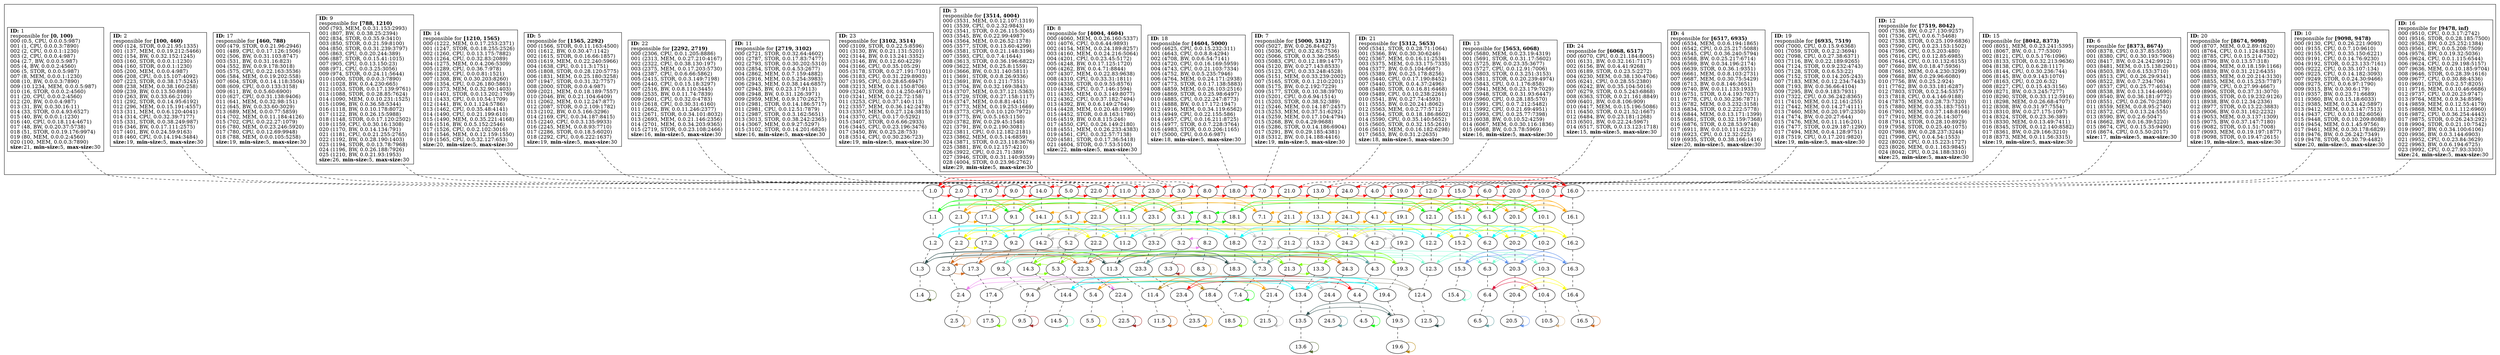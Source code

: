 strict
digraph SkipGraph {

	# vertical
	edge [dir=none style=dashed]
	subgraph {
		"1" -> "1.0" -> "1.1" -> "1.2" -> "1.3" -> "1.4"
		}
	subgraph {
		"2" -> "2.0" -> "2.1" -> "2.2" -> "2.3" -> "2.4" -> "2.5"
		}
	subgraph {
		"17" -> "17.0" -> "17.1" -> "17.2" -> "17.3" -> "17.4" -> "17.5"
		}
	subgraph {
		"9" -> "9.0" -> "9.1" -> "9.2" -> "9.3" -> "9.4" -> "9.5"
		}
	subgraph {
		"14" -> "14.0" -> "14.1" -> "14.2" -> "14.3" -> "14.4" -> "14.5"
		}
	subgraph {
		"5" -> "5.0" -> "5.1" -> "5.2" -> "5.3" -> "5.4" -> "5.5"
		}
	subgraph {
		"22" -> "22.0" -> "22.1" -> "22.2" -> "22.3" -> "22.4" -> "22.5"
		}
	subgraph {
		"11" -> "11.0" -> "11.1" -> "11.2" -> "11.3" -> "11.4" -> "11.5"
		}
	subgraph {
		"23" -> "23.0" -> "23.1" -> "23.2" -> "23.3" -> "23.4" -> "23.5"
		}
	subgraph {
		"3" -> "3.0" -> "3.1" -> "3.2" -> "3.3"
		}
	subgraph {
		"8" -> "8.0" -> "8.1" -> "8.2" -> "8.3"
		}
	subgraph {
		"18" -> "18.0" -> "18.1" -> "18.2" -> "18.3" -> "18.4" -> "18.5"
		}
	subgraph {
		"7" -> "7.0" -> "7.1" -> "7.2" -> "7.3" -> "7.4"
		}
	subgraph {
		"21" -> "21.0" -> "21.1" -> "21.2" -> "21.3" -> "21.4" -> "21.5"
		}
	subgraph {
		"13" -> "13.0" -> "13.1" -> "13.2" -> "13.3" -> "13.4" -> "13.5" -> "13.6"
		}
	subgraph {
		"24" -> "24.0" -> "24.1" -> "24.2" -> "24.3" -> "24.4" -> "24.5"
		}
	subgraph {
		"4" -> "4.0" -> "4.1" -> "4.2" -> "4.3" -> "4.4" -> "4.5"
		}
	subgraph {
		"19" -> "19.0" -> "19.1" -> "19.2" -> "19.3" -> "19.4" -> "19.5" -> "19.6"
		}
	subgraph {
		"12" -> "12.0" -> "12.1" -> "12.2" -> "12.3" -> "12.4" -> "12.5"
		}
	subgraph {
		"15" -> "15.0" -> "15.1" -> "15.2" -> "15.3" -> "15.4"
		}
	subgraph {
		"6" -> "6.0" -> "6.1" -> "6.2" -> "6.3" -> "6.4" -> "6.5"
		}
	subgraph {
		"20" -> "20.0" -> "20.1" -> "20.2" -> "20.3" -> "20.4" -> "20.5"
		}
	subgraph {
		"10" -> "10.0" -> "10.1" -> "10.2" -> "10.3" -> "10.4" -> "10.5"
		}
	subgraph {
		"16" -> "16.0" -> "16.1" -> "16.2" -> "16.3" -> "16.4" -> "16.5"
		}

	# horizontal
	edge [dir=forward, style=solid]
	subgraph cluster_content {
		rank = same
		"1" [shape=box, label=
			<
				<B>ID:</B> 1<BR ALIGN="LEFT"/>
				responsible for <B>[0, 100)</B><BR ALIGN="LEFT"/>
				000 (0.5, CPU, 0.0.0.5:987)<BR ALIGN="LEFT"/>
				001 (1, CPU, 0.0.0.3:7890)<BR ALIGN="LEFT"/>
				002 (2, CPU, 0.0.0.1:1230)<BR ALIGN="LEFT"/>
				003 (2, CPU, 0.0.0.4:987)<BR ALIGN="LEFT"/>
				004 (2.7, BW, 0.0.0.5:987)<BR ALIGN="LEFT"/>
				005 (4, BW, 0.0.0.2:4560)<BR ALIGN="LEFT"/>
				006 (5, STOR, 0.0.0.5:987)<BR ALIGN="LEFT"/>
				007 (8, MEM, 0.0.0.1:1230)<BR ALIGN="LEFT"/>
				008 (10, BW, 0.0.0.3:7890)<BR ALIGN="LEFT"/>
				009 (10.1234, MEM, 0.0.0.5:987)<BR ALIGN="LEFT"/>
				010 (16, STOR, 0.0.0.2:4560)<BR ALIGN="LEFT"/>
				011 (20, CPU, 0.0.0.2:4560)<BR ALIGN="LEFT"/>
				012 (20, BW, 0.0.0.4:987)<BR ALIGN="LEFT"/>
				013 (31, BW, 0.0.30.16:11)<BR ALIGN="LEFT"/>
				014 (33, STOR, 0.0.4.93:6527)<BR ALIGN="LEFT"/>
				015 (40, BW, 0.0.0.1:1230)<BR ALIGN="LEFT"/>
				016 (40, CPU, 0.0.18.114:4671)<BR ALIGN="LEFT"/>
				017 (48, BW, 0.0.20.37:5738)<BR ALIGN="LEFT"/>
				018 (51, STOR, 0.0.19.176:9974)<BR ALIGN="LEFT"/>
				019 (80, MEM, 0.0.0.2:4560)<BR ALIGN="LEFT"/>
				020 (100, MEM, 0.0.0.3:7890)<BR ALIGN="LEFT"/>
			<B>size:</B>21, <B>min-size:</B>5, <B>max-size:</B>30<BR ALIGN="LEFT"/>			>]
		"2" [shape=box, label=
			<
				<B>ID:</B> 2<BR ALIGN="LEFT"/>
				responsible for <B>[100, 460)</B><BR ALIGN="LEFT"/>
				000 (124, STOR, 0.0.21.95:1335)<BR ALIGN="LEFT"/>
				001 (137, MEM, 0.0.19.212:5466)<BR ALIGN="LEFT"/>
				002 (154, BW, 0.0.32.152:1245)<BR ALIGN="LEFT"/>
				003 (160, STOR, 0.0.0.1:1230)<BR ALIGN="LEFT"/>
				004 (160, STOR, 0.0.0.1:1230)<BR ALIGN="LEFT"/>
				005 (200, MEM, 0.0.0.4:987)<BR ALIGN="LEFT"/>
				006 (208, CPU, 0.0.15.107:4092)<BR ALIGN="LEFT"/>
				007 (223, STOR, 0.0.38.17:5245)<BR ALIGN="LEFT"/>
				008 (238, MEM, 0.0.38.160:258)<BR ALIGN="LEFT"/>
				009 (239, BW, 0.0.13.50:8981)<BR ALIGN="LEFT"/>
				010 (263, BW, 0.0.33.66:2109)<BR ALIGN="LEFT"/>
				011 (292, STOR, 0.0.14.95:6192)<BR ALIGN="LEFT"/>
				012 (296, MEM, 0.0.15.191:4557)<BR ALIGN="LEFT"/>
				013 (311, MEM, 0.0.6.120:4041)<BR ALIGN="LEFT"/>
				014 (314, CPU, 0.0.32.39:7177)<BR ALIGN="LEFT"/>
				015 (331, STOR, 0.0.38.249:987)<BR ALIGN="LEFT"/>
				016 (346, BW, 0.0.17.111:2575)<BR ALIGN="LEFT"/>
				017 (401, BW, 0.0.24.59:9163)<BR ALIGN="LEFT"/>
				018 (460, CPU, 0.0.14.194:3484)<BR ALIGN="LEFT"/>
			<B>size:</B>19, <B>min-size:</B>5, <B>max-size:</B>30<BR ALIGN="LEFT"/>			>]
		"17" [shape=box, label=
			<
				<B>ID:</B> 17<BR ALIGN="LEFT"/>
				responsible for <B>[460, 788)</B><BR ALIGN="LEFT"/>
				000 (479, STOR, 0.0.21.96:2946)<BR ALIGN="LEFT"/>
				001 (489, CPU, 0.0.17.126:1506)<BR ALIGN="LEFT"/>
				002 (506, BW, 0.0.31.103:8747)<BR ALIGN="LEFT"/>
				003 (531, BW, 0.0.31.16:823)<BR ALIGN="LEFT"/>
				004 (552, BW, 0.0.9.178:3018)<BR ALIGN="LEFT"/>
				005 (575, CPU, 0.0.22.163:3536)<BR ALIGN="LEFT"/>
				006 (584, MEM, 0.0.19.202:558)<BR ALIGN="LEFT"/>
				007 (604, STOR, 0.0.14.118:3504)<BR ALIGN="LEFT"/>
				008 (609, CPU, 0.0.0.133:3158)<BR ALIGN="LEFT"/>
				009 (611, BW, 0.0.5.60:6900)<BR ALIGN="LEFT"/>
				010 (627, CPU, 0.0.31.138:9406)<BR ALIGN="LEFT"/>
				011 (641, MEM, 0.0.32.98:151)<BR ALIGN="LEFT"/>
				012 (645, BW, 0.0.33.60:3029)<BR ALIGN="LEFT"/>
				013 (689, MEM, 0.0.0.77:5859)<BR ALIGN="LEFT"/>
				014 (702, MEM, 0.0.11.184:4126)<BR ALIGN="LEFT"/>
				015 (702, CPU, 0.0.22.27:1079)<BR ALIGN="LEFT"/>
				016 (780, MEM, 0.0.23.246:5920)<BR ALIGN="LEFT"/>
				017 (780, CPU, 0.0.12.69:9948)<BR ALIGN="LEFT"/>
				018 (788, MEM, 0.0.0.105:5258)<BR ALIGN="LEFT"/>
			<B>size:</B>19, <B>min-size:</B>5, <B>max-size:</B>30<BR ALIGN="LEFT"/>			>]
		"9" [shape=box, label=
			<
				<B>ID:</B> 9<BR ALIGN="LEFT"/>
				responsible for <B>[788, 1210)</B><BR ALIGN="LEFT"/>
				000 (793, MEM, 0.0.31.153:2993)<BR ALIGN="LEFT"/>
				001 (807, BW, 0.0.38.25:2394)<BR ALIGN="LEFT"/>
				002 (834, STOR, 0.0.35.9:3410)<BR ALIGN="LEFT"/>
				003 (850, STOR, 0.0.21.59:8100)<BR ALIGN="LEFT"/>
				004 (850, STOR, 0.0.31.239:3797)<BR ALIGN="LEFT"/>
				005 (863, CPU, 0.0.20.244:389)<BR ALIGN="LEFT"/>
				006 (887, STOR, 0.0.15.41:1015)<BR ALIGN="LEFT"/>
				007 (905, CPU, 0.0.13.150:23)<BR ALIGN="LEFT"/>
				008 (971, CPU, 0.0.3.25:3056)<BR ALIGN="LEFT"/>
				009 (974, STOR, 0.0.24.11:5644)<BR ALIGN="LEFT"/>
				010 (1000, STOR, 0.0.0.3:7890)<BR ALIGN="LEFT"/>
				011 (1028, BW, 0.0.4.230:665)<BR ALIGN="LEFT"/>
				012 (1053, STOR, 0.0.17.139:9761)<BR ALIGN="LEFT"/>
				013 (1088, STOR, 0.0.28.85:7624)<BR ALIGN="LEFT"/>
				014 (1090, MEM, 0.0.10.231:1525)<BR ALIGN="LEFT"/>
				015 (1096, BW, 0.0.36.58:5344)<BR ALIGN="LEFT"/>
				016 (1118, BW, 0.0.10.178:8072)<BR ALIGN="LEFT"/>
				017 (1122, BW, 0.0.26.15:5988)<BR ALIGN="LEFT"/>
				018 (1148, STOR, 0.0.17.120:2502)<BR ALIGN="LEFT"/>
				019 (1159, CPU, 0.0.30.16:1308)<BR ALIGN="LEFT"/>
				020 (1170, BW, 0.0.14.134:791)<BR ALIGN="LEFT"/>
				021 (1181, CPU, 0.0.21.255:2765)<BR ALIGN="LEFT"/>
				022 (1192, BW, 0.0.28.190:1403)<BR ALIGN="LEFT"/>
				023 (1194, STOR, 0.0.13.78:7968)<BR ALIGN="LEFT"/>
				024 (1196, BW, 0.0.26.188:7926)<BR ALIGN="LEFT"/>
				025 (1210, BW, 0.0.21.93:1953)<BR ALIGN="LEFT"/>
			<B>size:</B>26, <B>min-size:</B>5, <B>max-size:</B>30<BR ALIGN="LEFT"/>			>]
		"14" [shape=box, label=
			<
				<B>ID:</B> 14<BR ALIGN="LEFT"/>
				responsible for <B>[1210, 1565)</B><BR ALIGN="LEFT"/>
				000 (1222, MEM, 0.0.17.253:2371)<BR ALIGN="LEFT"/>
				001 (1247, STOR, 0.0.18.255:2526)<BR ALIGN="LEFT"/>
				002 (1260, CPU, 0.0.13.175:7882)<BR ALIGN="LEFT"/>
				003 (1264, CPU, 0.0.32.83:2089)<BR ALIGN="LEFT"/>
				004 (1275, MEM, 0.0.4.206:5309)<BR ALIGN="LEFT"/>
				005 (1289, CPU, 0.0.36.7:978)<BR ALIGN="LEFT"/>
				006 (1293, CPU, 0.0.0.81:1521)<BR ALIGN="LEFT"/>
				007 (1308, BW, 0.0.30.203:8260)<BR ALIGN="LEFT"/>
				008 (1354, CPU, 0.0.26.180:5861)<BR ALIGN="LEFT"/>
				009 (1373, MEM, 0.0.32.90:1403)<BR ALIGN="LEFT"/>
				010 (1401, STOR, 0.0.13.202:1769)<BR ALIGN="LEFT"/>
				011 (1433, CPU, 0.0.10.54:1709)<BR ALIGN="LEFT"/>
				012 (1441, BW, 0.0.1.124:5786)<BR ALIGN="LEFT"/>
				013 (1462, CPU, 0.0.35.48:4141)<BR ALIGN="LEFT"/>
				014 (1490, CPU, 0.0.21.199:610)<BR ALIGN="LEFT"/>
				015 (1490, MEM, 0.0.35.221:4168)<BR ALIGN="LEFT"/>
				016 (1516, BW, 0.0.5.152:2546)<BR ALIGN="LEFT"/>
				017 (1526, CPU, 0.0.2.102:3016)<BR ALIGN="LEFT"/>
				018 (1546, MEM, 0.0.12.159:1550)<BR ALIGN="LEFT"/>
				019 (1565, CPU, 0.0.32.127:653)<BR ALIGN="LEFT"/>
			<B>size:</B>20, <B>min-size:</B>5, <B>max-size:</B>30<BR ALIGN="LEFT"/>			>]
		"5" [shape=box, label=
			<
				<B>ID:</B> 5<BR ALIGN="LEFT"/>
				responsible for <B>[1565, 2292)</B><BR ALIGN="LEFT"/>
				000 (1566, STOR, 0.0.11.163:4500)<BR ALIGN="LEFT"/>
				001 (1612, BW, 0.0.30.47:1142)<BR ALIGN="LEFT"/>
				002 (1615, STOR, 0.0.16.66:1857)<BR ALIGN="LEFT"/>
				003 (1619, MEM, 0.0.22.240:5966)<BR ALIGN="LEFT"/>
				004 (1638, CPU, 0.0.11.3:1751)<BR ALIGN="LEFT"/>
				005 (1808, STOR, 0.0.28.120:5775)<BR ALIGN="LEFT"/>
				006 (1831, MEM, 0.0.25.180:3258)<BR ALIGN="LEFT"/>
				007 (1947, STOR, 0.0.31.32:7757)<BR ALIGN="LEFT"/>
				008 (2000, STOR, 0.0.0.4:987)<BR ALIGN="LEFT"/>
				009 (2021, MEM, 0.0.18.189:7557)<BR ALIGN="LEFT"/>
				010 (2046, BW, 0.0.21.104:6409)<BR ALIGN="LEFT"/>
				011 (2062, MEM, 0.0.12.247:877)<BR ALIGN="LEFT"/>
				012 (2087, STOR, 0.0.2.109:1782)<BR ALIGN="LEFT"/>
				013 (2102, BW, 0.0.5.166:3296)<BR ALIGN="LEFT"/>
				014 (2169, CPU, 0.0.34.187:8415)<BR ALIGN="LEFT"/>
				015 (2240, CPU, 0.0.3.135:9933)<BR ALIGN="LEFT"/>
				016 (2245, MEM, 0.0.8.93:7710)<BR ALIGN="LEFT"/>
				017 (2286, STOR, 0.0.18.5:6020)<BR ALIGN="LEFT"/>
				018 (2292, CPU, 0.0.6.222:1637)<BR ALIGN="LEFT"/>
			<B>size:</B>19, <B>min-size:</B>5, <B>max-size:</B>30<BR ALIGN="LEFT"/>			>]
		"22" [shape=box, label=
			<
				<B>ID:</B> 22<BR ALIGN="LEFT"/>
				responsible for <B>[2292, 2719)</B><BR ALIGN="LEFT"/>
				000 (2306, CPU, 0.0.1.205:8886)<BR ALIGN="LEFT"/>
				001 (2313, MEM, 0.0.27.210:4167)<BR ALIGN="LEFT"/>
				002 (2322, CPU, 0.0.38.130:197)<BR ALIGN="LEFT"/>
				003 (2375, MEM, 0.0.17.203:5730)<BR ALIGN="LEFT"/>
				004 (2387, CPU, 0.0.6.66:5862)<BR ALIGN="LEFT"/>
				005 (2415, STOR, 0.0.3.149:7198)<BR ALIGN="LEFT"/>
				006 (2440, CPU, 0.0.15.18:3297)<BR ALIGN="LEFT"/>
				007 (2516, BW, 0.0.8.110:3445)<BR ALIGN="LEFT"/>
				008 (2535, BW, 0.0.11.74:7839)<BR ALIGN="LEFT"/>
				009 (2601, CPU, 0.0.32.0:4783)<BR ALIGN="LEFT"/>
				010 (2618, CPU, 0.0.30.31:6160)<BR ALIGN="LEFT"/>
				011 (2662, BW, 0.0.11.246:2377)<BR ALIGN="LEFT"/>
				012 (2671, STOR, 0.0.34.101:8032)<BR ALIGN="LEFT"/>
				013 (2693, MEM, 0.0.21.146:2356)<BR ALIGN="LEFT"/>
				014 (2701, MEM, 0.0.34.203:9365)<BR ALIGN="LEFT"/>
				015 (2719, STOR, 0.0.23.108:2466)<BR ALIGN="LEFT"/>
			<B>size:</B>16, <B>min-size:</B>5, <B>max-size:</B>30<BR ALIGN="LEFT"/>			>]
		"11" [shape=box, label=
			<
				<B>ID:</B> 11<BR ALIGN="LEFT"/>
				responsible for <B>[2719, 3102)</B><BR ALIGN="LEFT"/>
				000 (2721, STOR, 0.0.32.64:4602)<BR ALIGN="LEFT"/>
				001 (2787, STOR, 0.0.17.83:7477)<BR ALIGN="LEFT"/>
				002 (2793, STOR, 0.0.30.202:5310)<BR ALIGN="LEFT"/>
				003 (2854, STOR, 0.0.4.53:2677)<BR ALIGN="LEFT"/>
				004 (2862, MEM, 0.0.7.159:4882)<BR ALIGN="LEFT"/>
				005 (2916, MEM, 0.0.5.254:3983)<BR ALIGN="LEFT"/>
				006 (2943, MEM, 0.0.38.144:6857)<BR ALIGN="LEFT"/>
				007 (2945, BW, 0.0.23.17:9113)<BR ALIGN="LEFT"/>
				008 (2948, BW, 0.0.31.126:3971)<BR ALIGN="LEFT"/>
				009 (2959, MEM, 0.0.9.170:2627)<BR ALIGN="LEFT"/>
				010 (2981, STOR, 0.0.14.186:5717)<BR ALIGN="LEFT"/>
				011 (2981, CPU, 0.0.12.51:7879)<BR ALIGN="LEFT"/>
				012 (2987, STOR, 0.0.3.162:5651)<BR ALIGN="LEFT"/>
				013 (3013, STOR, 0.0.38.242:2365)<BR ALIGN="LEFT"/>
				014 (3067, MEM, 0.0.9.27:5297)<BR ALIGN="LEFT"/>
				015 (3102, STOR, 0.0.14.201:6826)<BR ALIGN="LEFT"/>
			<B>size:</B>16, <B>min-size:</B>5, <B>max-size:</B>30<BR ALIGN="LEFT"/>			>]
		"23" [shape=box, label=
			<
				<B>ID:</B> 23<BR ALIGN="LEFT"/>
				responsible for <B>[3102, 3514)</B><BR ALIGN="LEFT"/>
				000 (3109, STOR, 0.0.22.5:8596)<BR ALIGN="LEFT"/>
				001 (3130, BW, 0.0.21.131:5201)<BR ALIGN="LEFT"/>
				002 (3144, BW, 0.0.13.241:3352)<BR ALIGN="LEFT"/>
				003 (3146, BW, 0.0.12.60:4229)<BR ALIGN="LEFT"/>
				004 (3166, CPU, 0.0.35.105:29)<BR ALIGN="LEFT"/>
				005 (3178, STOR, 0.0.27.191:7101)<BR ALIGN="LEFT"/>
				006 (3183, CPU, 0.0.31.229:8903)<BR ALIGN="LEFT"/>
				007 (3195, CPU, 0.0.28.65:6947)<BR ALIGN="LEFT"/>
				008 (3213, MEM, 0.0.1.150:8706)<BR ALIGN="LEFT"/>
				009 (3240, STOR, 0.0.14.250:4671)<BR ALIGN="LEFT"/>
				010 (3241, MEM, 0.0.22.72:158)<BR ALIGN="LEFT"/>
				011 (3253, CPU, 0.0.37.140:113)<BR ALIGN="LEFT"/>
				012 (3357, MEM, 0.0.36.142:2478)<BR ALIGN="LEFT"/>
				013 (3357, MEM, 0.0.27.124:3815)<BR ALIGN="LEFT"/>
				014 (3370, CPU, 0.0.17.0:5292)<BR ALIGN="LEFT"/>
				015 (3407, STOR, 0.0.6.66:2933)<BR ALIGN="LEFT"/>
				016 (3445, CPU, 0.0.23.196:3476)<BR ALIGN="LEFT"/>
				017 (3450, BW, 0.0.25.28:753)<BR ALIGN="LEFT"/>
				018 (3514, CPU, 0.0.30.236:723)<BR ALIGN="LEFT"/>
			<B>size:</B>19, <B>min-size:</B>5, <B>max-size:</B>30<BR ALIGN="LEFT"/>			>]
		"3" [shape=box, label=
			<
				<B>ID:</B> 3<BR ALIGN="LEFT"/>
				responsible for <B>[3514, 4004)</B><BR ALIGN="LEFT"/>
				000 (3531, MEM, 0.0.12.107:1319)<BR ALIGN="LEFT"/>
				001 (3539, CPU, 0.0.2.32:9843)<BR ALIGN="LEFT"/>
				002 (3541, STOR, 0.0.26.115:3065)<BR ALIGN="LEFT"/>
				003 (3545, BW, 0.0.22.99:4987)<BR ALIGN="LEFT"/>
				004 (3564, MEM, 0.0.26.52:1378)<BR ALIGN="LEFT"/>
				005 (3577, STOR, 0.0.13.60:4299)<BR ALIGN="LEFT"/>
				006 (3581, STOR, 0.0.21.148:3196)<BR ALIGN="LEFT"/>
				007 (3593, CPU, 0.0.7.4:1644)<BR ALIGN="LEFT"/>
				008 (3613, STOR, 0.0.36.196:6822)<BR ALIGN="LEFT"/>
				009 (3622, MEM, 0.0.25.8:1559)<BR ALIGN="LEFT"/>
				010 (3666, BW, 0.0.31.140:5811)<BR ALIGN="LEFT"/>
				011 (3691, STOR, 0.0.8.26:9336)<BR ALIGN="LEFT"/>
				012 (3691, BW, 0.0.1.211:7351)<BR ALIGN="LEFT"/>
				013 (3704, BW, 0.0.32.169:3843)<BR ALIGN="LEFT"/>
				014 (3707, MEM, 0.0.37.121:5363)<BR ALIGN="LEFT"/>
				015 (3729, STOR, 0.0.27.158:1117)<BR ALIGN="LEFT"/>
				016 (3747, MEM, 0.0.8.81:4451)<BR ALIGN="LEFT"/>
				017 (3773, MEM, 0.0.19.253:1669)<BR ALIGN="LEFT"/>
				018 (3773, CPU, 0.0.10.120:7972)<BR ALIGN="LEFT"/>
				019 (3775, BW, 0.0.5.163:1150)<BR ALIGN="LEFT"/>
				020 (3782, BW, 0.0.29.45:1548)<BR ALIGN="LEFT"/>
				021 (3791, BW, 0.0.2.190:3081)<BR ALIGN="LEFT"/>
				022 (3811, CPU, 0.0.12.182:2181)<BR ALIGN="LEFT"/>
				023 (3862, MEM, 0.0.5.14:6859)<BR ALIGN="LEFT"/>
				024 (3871, STOR, 0.0.23.118:3676)<BR ALIGN="LEFT"/>
				025 (3881, BW, 0.0.12.157:4210)<BR ALIGN="LEFT"/>
				026 (3922, CPU, 0.0.21.71:389)<BR ALIGN="LEFT"/>
				027 (3946, STOR, 0.0.31.140:9359)<BR ALIGN="LEFT"/>
				028 (4004, STOR, 0.0.23.96:2762)<BR ALIGN="LEFT"/>
			<B>size:</B>29, <B>min-size:</B>5, <B>max-size:</B>30<BR ALIGN="LEFT"/>			>]
		"8" [shape=box, label=
			<
				<B>ID:</B> 8<BR ALIGN="LEFT"/>
				responsible for <B>[4004, 4604)</B><BR ALIGN="LEFT"/>
				000 (4060, MEM, 0.0.26.160:5337)<BR ALIGN="LEFT"/>
				001 (4076, CPU, 0.0.6.44:9893)<BR ALIGN="LEFT"/>
				002 (4154, MEM, 0.0.24.189:8257)<BR ALIGN="LEFT"/>
				003 (4160, MEM, 0.0.24.216:5064)<BR ALIGN="LEFT"/>
				004 (4201, CPU, 0.0.23.45:5172)<BR ALIGN="LEFT"/>
				005 (4248, BW, 0.0.17.125:1720)<BR ALIGN="LEFT"/>
				006 (4262, BW, 0.0.4.71:8844)<BR ALIGN="LEFT"/>
				007 (4307, MEM, 0.0.22.83:9638)<BR ALIGN="LEFT"/>
				008 (4310, CPU, 0.0.33.31:1811)<BR ALIGN="LEFT"/>
				009 (4338, STOR, 0.0.9.55:8576)<BR ALIGN="LEFT"/>
				010 (4346, CPU, 0.0.7.146:1594)<BR ALIGN="LEFT"/>
				011 (4355, MEM, 0.0.3.149:8077)<BR ALIGN="LEFT"/>
				012 (4362, CPU, 0.0.37.182:7494)<BR ALIGN="LEFT"/>
				013 (4392, BW, 0.0.6.149:2764)<BR ALIGN="LEFT"/>
				014 (4428, MEM, 0.0.20.48:1999)<BR ALIGN="LEFT"/>
				015 (4452, STOR, 0.0.8.163:1780)<BR ALIGN="LEFT"/>
				016 (4519, BW, 0.0.8.115:246)<BR ALIGN="LEFT"/>
				017 (4550, CPU, 0.0.26.149:2180)<BR ALIGN="LEFT"/>
				018 (4551, MEM, 0.0.26.233:4383)<BR ALIGN="LEFT"/>
				019 (4561, CPU, 0.0.32.57:7138)<BR ALIGN="LEFT"/>
				020 (4581, STOR, 0.0.17.36:5418)<BR ALIGN="LEFT"/>
				021 (4604, STOR, 0.0.7.53:5100)<BR ALIGN="LEFT"/>
			<B>size:</B>22, <B>min-size:</B>5, <B>max-size:</B>30<BR ALIGN="LEFT"/>			>]
		"18" [shape=box, label=
			<
				<B>ID:</B> 18<BR ALIGN="LEFT"/>
				responsible for <B>[4604, 5000)</B><BR ALIGN="LEFT"/>
				000 (4625, CPU, 0.0.15.232:311)<BR ALIGN="LEFT"/>
				001 (4643, CPU, 0.0.8.8:4294)<BR ALIGN="LEFT"/>
				002 (4708, BW, 0.0.6.54:7141)<BR ALIGN="LEFT"/>
				003 (4720, CPU, 0.0.16.169:5959)<BR ALIGN="LEFT"/>
				004 (4743, CPU, 0.0.21.103:7334)<BR ALIGN="LEFT"/>
				005 (4752, BW, 0.0.5.235:7946)<BR ALIGN="LEFT"/>
				006 (4764, MEM, 0.0.24.171:2938)<BR ALIGN="LEFT"/>
				007 (4773, STOR, 0.0.17.138:5883)<BR ALIGN="LEFT"/>
				008 (4859, MEM, 0.0.26.103:2516)<BR ALIGN="LEFT"/>
				009 (4869, STOR, 0.0.25.98:6497)<BR ALIGN="LEFT"/>
				010 (4885, CPU, 0.0.22.247:8773)<BR ALIGN="LEFT"/>
				011 (4888, BW, 0.0.17.172:1947)<BR ALIGN="LEFT"/>
				012 (4916, MEM, 0.0.34.119:6562)<BR ALIGN="LEFT"/>
				013 (4949, CPU, 0.0.22.155:586)<BR ALIGN="LEFT"/>
				014 (4957, CPU, 0.0.16.211:8725)<BR ALIGN="LEFT"/>
				015 (4977, STOR, 0.0.7.228:3764)<BR ALIGN="LEFT"/>
				016 (4983, STOR, 0.0.0.206:1165)<BR ALIGN="LEFT"/>
				017 (5000, CPU, 0.0.0.6:987)<BR ALIGN="LEFT"/>
			<B>size:</B>18, <B>min-size:</B>5, <B>max-size:</B>30<BR ALIGN="LEFT"/>			>]
		"7" [shape=box, label=
			<
				<B>ID:</B> 7<BR ALIGN="LEFT"/>
				responsible for <B>[5000, 5312)</B><BR ALIGN="LEFT"/>
				000 (5027, BW, 0.0.26.84:6275)<BR ALIGN="LEFT"/>
				001 (5036, CPU, 0.0.32.62:7536)<BR ALIGN="LEFT"/>
				002 (5066, STOR, 0.0.3.36:2565)<BR ALIGN="LEFT"/>
				003 (5083, CPU, 0.0.12.189:1477)<BR ALIGN="LEFT"/>
				004 (5120, BW, 0.0.27.143:8533)<BR ALIGN="LEFT"/>
				005 (5123, CPU, 0.0.33.248:4528)<BR ALIGN="LEFT"/>
				006 (5151, MEM, 0.0.33.239:2002)<BR ALIGN="LEFT"/>
				007 (5165, STOR, 0.0.1.210:2201)<BR ALIGN="LEFT"/>
				008 (5175, BW, 0.0.2.192:7229)<BR ALIGN="LEFT"/>
				009 (5177, STOR, 0.0.10.38:3970)<BR ALIGN="LEFT"/>
				010 (5201, CPU, 0.0.6.94:1514)<BR ALIGN="LEFT"/>
				011 (5203, STOR, 0.0.38.52:389)<BR ALIGN="LEFT"/>
				012 (5246, MEM, 0.0.14.187:2457)<BR ALIGN="LEFT"/>
				013 (5253, MEM, 0.0.37.51:6292)<BR ALIGN="LEFT"/>
				014 (5259, MEM, 0.0.17.104:4794)<BR ALIGN="LEFT"/>
				015 (5268, BW, 0.0.4.29:9688)<BR ALIGN="LEFT"/>
				016 (5286, STOR, 0.0.14.186:6904)<BR ALIGN="LEFT"/>
				017 (5291, BW, 0.0.29.185:4381)<BR ALIGN="LEFT"/>
				018 (5312, BW, 0.0.14.188:4416)<BR ALIGN="LEFT"/>
			<B>size:</B>19, <B>min-size:</B>5, <B>max-size:</B>30<BR ALIGN="LEFT"/>			>]
		"21" [shape=box, label=
			<
				<B>ID:</B> 21<BR ALIGN="LEFT"/>
				responsible for <B>[5312, 5653)</B><BR ALIGN="LEFT"/>
				000 (5341, STOR, 0.0.28.71:1064)<BR ALIGN="LEFT"/>
				001 (5366, BW, 0.0.30.30:6246)<BR ALIGN="LEFT"/>
				002 (5367, MEM, 0.0.16.11:2534)<BR ALIGN="LEFT"/>
				003 (5375, MEM, 0.0.33.175:7335)<BR ALIGN="LEFT"/>
				004 (5377, BW, 0.0.5.104:6687)<BR ALIGN="LEFT"/>
				005 (5389, BW, 0.0.25.178:8256)<BR ALIGN="LEFT"/>
				006 (5440, CPU, 0.0.17.190:8452)<BR ALIGN="LEFT"/>
				007 (5440, STOR, 0.0.4.37:2496)<BR ALIGN="LEFT"/>
				008 (5480, STOR, 0.0.16.81:6468)<BR ALIGN="LEFT"/>
				009 (5489, CPU, 0.0.10.238:2261)<BR ALIGN="LEFT"/>
				010 (5541, BW, 0.0.27.74:4593)<BR ALIGN="LEFT"/>
				011 (5555, BW, 0.0.20.241:8062)<BR ALIGN="LEFT"/>
				012 (5563, MEM, 0.0.2.77:5712)<BR ALIGN="LEFT"/>
				013 (5564, STOR, 0.0.18.186:8602)<BR ALIGN="LEFT"/>
				014 (5590, CPU, 0.0.35.140:5652)<BR ALIGN="LEFT"/>
				015 (5605, STOR, 0.0.32.155:2610)<BR ALIGN="LEFT"/>
				016 (5610, MEM, 0.0.16.182:6298)<BR ALIGN="LEFT"/>
				017 (5653, BW, 0.0.31.2:2635)<BR ALIGN="LEFT"/>
			<B>size:</B>18, <B>min-size:</B>5, <B>max-size:</B>30<BR ALIGN="LEFT"/>			>]
		"13" [shape=box, label=
			<
				<B>ID:</B> 13<BR ALIGN="LEFT"/>
				responsible for <B>[5653, 6068)</B><BR ALIGN="LEFT"/>
				000 (5680, MEM, 0.0.23.19:4319)<BR ALIGN="LEFT"/>
				001 (5691, STOR, 0.0.31.17:5602)<BR ALIGN="LEFT"/>
				002 (5725, BW, 0.0.23.35:3677)<BR ALIGN="LEFT"/>
				003 (5727, CPU, 0.0.12.91:7006)<BR ALIGN="LEFT"/>
				004 (5803, STOR, 0.0.3.251:3153)<BR ALIGN="LEFT"/>
				005 (5811, STOR, 0.0.20.239:4974)<BR ALIGN="LEFT"/>
				006 (5843, CPU, 0.0.1.176:858)<BR ALIGN="LEFT"/>
				007 (5941, MEM, 0.0.23.179:7029)<BR ALIGN="LEFT"/>
				008 (5948, STOR, 0.0.31.93:6447)<BR ALIGN="LEFT"/>
				009 (5960, CPU, 0.0.28.185:570)<BR ALIGN="LEFT"/>
				010 (5991, CPU, 0.0.7.212:5482)<BR ALIGN="LEFT"/>
				011 (5992, CPU, 0.0.21.69:4951)<BR ALIGN="LEFT"/>
				012 (5993, CPU, 0.0.25.77:7398)<BR ALIGN="LEFT"/>
				013 (6038, BW, 0.0.10.52:4259)<BR ALIGN="LEFT"/>
				014 (6067, MEM, 0.0.30.116:1836)<BR ALIGN="LEFT"/>
				015 (6068, BW, 0.0.3.78:5969)<BR ALIGN="LEFT"/>
			<B>size:</B>16, <B>min-size:</B>5, <B>max-size:</B>30<BR ALIGN="LEFT"/>			>]
		"24" [shape=box, label=
			<
				<B>ID:</B> 24<BR ALIGN="LEFT"/>
				responsible for <B>[6068, 6517)</B><BR ALIGN="LEFT"/>
				000 (6070, CPU, 0.0.21.184:8005)<BR ALIGN="LEFT"/>
				001 (6131, BW, 0.0.32.161:7117)<BR ALIGN="LEFT"/>
				002 (6156, BW, 0.0.4.41:9268)<BR ALIGN="LEFT"/>
				003 (6189, STOR, 0.0.23.5:2272)<BR ALIGN="LEFT"/>
				004 (6230, MEM, 0.0.38.130:4706)<BR ALIGN="LEFT"/>
				005 (6241, CPU, 0.0.28.55:2380)<BR ALIGN="LEFT"/>
				006 (6242, BW, 0.0.35.104:5016)<BR ALIGN="LEFT"/>
				007 (6279, STOR, 0.0.5.243:6868)<BR ALIGN="LEFT"/>
				008 (6363, STOR, 0.0.21.161:8849)<BR ALIGN="LEFT"/>
				009 (6401, BW, 0.0.8.106:909)<BR ALIGN="LEFT"/>
				010 (6417, MEM, 0.0.15.196:5086)<BR ALIGN="LEFT"/>
				011 (6450, STOR, 0.0.21.52:1667)<BR ALIGN="LEFT"/>
				012 (6484, BW, 0.0.23.181:1268)<BR ALIGN="LEFT"/>
				013 (6501, BW, 0.0.22.24:5967)<BR ALIGN="LEFT"/>
				014 (6517, STOR, 0.0.13.123:1718)<BR ALIGN="LEFT"/>
			<B>size:</B>15, <B>min-size:</B>5, <B>max-size:</B>30<BR ALIGN="LEFT"/>			>]
		"4" [shape=box, label=
			<
				<B>ID:</B> 4<BR ALIGN="LEFT"/>
				responsible for <B>[6517, 6935)</B><BR ALIGN="LEFT"/>
				000 (6534, MEM, 0.0.6.194:1865)<BR ALIGN="LEFT"/>
				001 (6542, CPU, 0.0.25.217:5088)<BR ALIGN="LEFT"/>
				002 (6545, CPU, 0.0.36.240:5794)<BR ALIGN="LEFT"/>
				003 (6568, BW, 0.0.25.217:6714)<BR ALIGN="LEFT"/>
				004 (6569, BW, 0.0.34.196:2174)<BR ALIGN="LEFT"/>
				005 (6639, STOR, 0.0.36.1:9351)<BR ALIGN="LEFT"/>
				006 (6661, MEM, 0.0.8.103:2731)<BR ALIGN="LEFT"/>
				007 (6687, MEM, 0.0.30.75:5429)<BR ALIGN="LEFT"/>
				008 (6713, BW, 0.0.8.146:3651)<BR ALIGN="LEFT"/>
				009 (6740, BW, 0.0.11.133:1933)<BR ALIGN="LEFT"/>
				010 (6751, STOR, 0.0.4.193:7037)<BR ALIGN="LEFT"/>
				011 (6778, CPU, 0.0.30.236:7871)<BR ALIGN="LEFT"/>
				012 (6782, MEM, 0.0.3.232:3158)<BR ALIGN="LEFT"/>
				013 (6834, STOR, 0.0.2.222:5778)<BR ALIGN="LEFT"/>
				014 (6844, MEM, 0.0.13.171:1399)<BR ALIGN="LEFT"/>
				015 (6861, STOR, 0.0.32.159:7368)<BR ALIGN="LEFT"/>
				016 (6876, STOR, 0.0.28.53:9748)<BR ALIGN="LEFT"/>
				017 (6911, BW, 0.0.10.111:6223)<BR ALIGN="LEFT"/>
				018 (6923, CPU, 0.0.12.32:225)<BR ALIGN="LEFT"/>
				019 (6935, STOR, 0.0.38.166:1416)<BR ALIGN="LEFT"/>
			<B>size:</B>20, <B>min-size:</B>5, <B>max-size:</B>30<BR ALIGN="LEFT"/>			>]
		"19" [shape=box, label=
			<
				<B>ID:</B> 19<BR ALIGN="LEFT"/>
				responsible for <B>[6935, 7519)</B><BR ALIGN="LEFT"/>
				000 (7000, CPU, 0.0.15.9:6368)<BR ALIGN="LEFT"/>
				001 (7059, STOR, 0.0.2.2:3694)<BR ALIGN="LEFT"/>
				002 (7098, CPU, 0.0.27.38:6371)<BR ALIGN="LEFT"/>
				003 (7116, BW, 0.0.22.189:9265)<BR ALIGN="LEFT"/>
				004 (7124, STOR, 0.0.9.232:4743)<BR ALIGN="LEFT"/>
				005 (7128, STOR, 0.0.6.53:22)<BR ALIGN="LEFT"/>
				006 (7152, STOR, 0.0.14.205:243)<BR ALIGN="LEFT"/>
				007 (7183, MEM, 0.0.12.234:7443)<BR ALIGN="LEFT"/>
				008 (7193, BW, 0.0.36.66:4104)<BR ALIGN="LEFT"/>
				009 (7295, BW, 0.0.9.183:7931)<BR ALIGN="LEFT"/>
				010 (7322, CPU, 0.0.36.242:8365)<BR ALIGN="LEFT"/>
				011 (7410, MEM, 0.0.12.161:255)<BR ALIGN="LEFT"/>
				012 (7442, MEM, 0.0.14.27:4111)<BR ALIGN="LEFT"/>
				013 (7460, MEM, 0.0.20.197:2350)<BR ALIGN="LEFT"/>
				014 (7474, BW, 0.0.20.27:644)<BR ALIGN="LEFT"/>
				015 (7476, MEM, 0.0.11.116:201)<BR ALIGN="LEFT"/>
				016 (7477, STOR, 0.0.29.187:1290)<BR ALIGN="LEFT"/>
				017 (7494, MEM, 0.0.4.128:9751)<BR ALIGN="LEFT"/>
				018 (7519, CPU, 0.0.17.201:9820)<BR ALIGN="LEFT"/>
			<B>size:</B>19, <B>min-size:</B>5, <B>max-size:</B>30<BR ALIGN="LEFT"/>			>]
		"12" [shape=box, label=
			<
				<B>ID:</B> 12<BR ALIGN="LEFT"/>
				responsible for <B>[7519, 8042)</B><BR ALIGN="LEFT"/>
				000 (7536, BW, 0.0.27.130:9257)<BR ALIGN="LEFT"/>
				001 (7536, CPU, 0.0.6.7:5468)<BR ALIGN="LEFT"/>
				002 (7538, STOR, 0.0.25.109:6836)<BR ALIGN="LEFT"/>
				003 (7590, CPU, 0.0.23.153:1502)<BR ALIGN="LEFT"/>
				004 (7596, CPU, 0.0.5.203:480)<BR ALIGN="LEFT"/>
				005 (7616, CPU, 0.0.12.85:6985)<BR ALIGN="LEFT"/>
				006 (7644, CPU, 0.0.10.132:6155)<BR ALIGN="LEFT"/>
				007 (7660, BW, 0.0.18.47:5936)<BR ALIGN="LEFT"/>
				008 (7661, MEM, 0.0.4.230:3299)<BR ALIGN="LEFT"/>
				009 (7668, BW, 0.0.29.96:6080)<BR ALIGN="LEFT"/>
				010 (7756, BW, 0.0.25.2:924)<BR ALIGN="LEFT"/>
				011 (7762, BW, 0.0.33.181:6287)<BR ALIGN="LEFT"/>
				012 (7803, STOR, 0.0.2.54:5357)<BR ALIGN="LEFT"/>
				013 (7818, CPU, 0.0.4.146:9188)<BR ALIGN="LEFT"/>
				014 (7875, MEM, 0.0.28.73:7320)<BR ALIGN="LEFT"/>
				015 (7880, MEM, 0.0.35.183:7551)<BR ALIGN="LEFT"/>
				016 (7901, MEM, 0.0.37.148:8166)<BR ALIGN="LEFT"/>
				017 (7910, MEM, 0.0.26.14:307)<BR ALIGN="LEFT"/>
				018 (7914, STOR, 0.0.28.10:8929)<BR ALIGN="LEFT"/>
				019 (7958, STOR, 0.0.25.40:1075)<BR ALIGN="LEFT"/>
				020 (7986, BW, 0.0.28.237:3244)<BR ALIGN="LEFT"/>
				021 (7998, CPU, 0.0.4.54:1553)<BR ALIGN="LEFT"/>
				022 (8020, CPU, 0.0.15.223:1727)<BR ALIGN="LEFT"/>
				023 (8026, MEM, 0.0.1.163:9845)<BR ALIGN="LEFT"/>
				024 (8042, CPU, 0.0.24.188:3310)<BR ALIGN="LEFT"/>
			<B>size:</B>25, <B>min-size:</B>5, <B>max-size:</B>30<BR ALIGN="LEFT"/>			>]
		"15" [shape=box, label=
			<
				<B>ID:</B> 15<BR ALIGN="LEFT"/>
				responsible for <B>[8042, 8373)</B><BR ALIGN="LEFT"/>
				000 (8051, MEM, 0.0.23.241:5395)<BR ALIGN="LEFT"/>
				001 (8067, BW, 0.0.1.77:5300)<BR ALIGN="LEFT"/>
				002 (8121, CPU, 0.0.5.176:1096)<BR ALIGN="LEFT"/>
				003 (8133, STOR, 0.0.32.213:9636)<BR ALIGN="LEFT"/>
				004 (8138, CPU, 0.0.6.28:1117)<BR ALIGN="LEFT"/>
				005 (8144, CPU, 0.0.30.236:744)<BR ALIGN="LEFT"/>
				006 (8145, BW, 0.0.9.143:1070)<BR ALIGN="LEFT"/>
				007 (8163, CPU, 0.0.20.6:32)<BR ALIGN="LEFT"/>
				008 (8227, CPU, 0.0.15.43:3156)<BR ALIGN="LEFT"/>
				009 (8271, BW, 0.0.3.245:7277)<BR ALIGN="LEFT"/>
				010 (8290, STOR, 0.0.33.112:5916)<BR ALIGN="LEFT"/>
				011 (8298, MEM, 0.0.26.68:4707)<BR ALIGN="LEFT"/>
				012 (8308, BW, 0.0.31.97:7554)<BR ALIGN="LEFT"/>
				013 (8310, BW, 0.0.27.175:1097)<BR ALIGN="LEFT"/>
				014 (8324, STOR, 0.0.23.36:389)<BR ALIGN="LEFT"/>
				015 (8330, MEM, 0.0.13.49:7411)<BR ALIGN="LEFT"/>
				016 (8345, STOR, 0.0.12.140:8582)<BR ALIGN="LEFT"/>
				017 (8361, BW, 0.0.29.166:3210)<BR ALIGN="LEFT"/>
				018 (8373, MEM, 0.0.11.56:3315)<BR ALIGN="LEFT"/>
			<B>size:</B>19, <B>min-size:</B>5, <B>max-size:</B>30<BR ALIGN="LEFT"/>			>]
		"6" [shape=box, label=
			<
				<B>ID:</B> 6<BR ALIGN="LEFT"/>
				responsible for <B>[8373, 8674)</B><BR ALIGN="LEFT"/>
				000 (8378, CPU, 0.0.37.85:5593)<BR ALIGN="LEFT"/>
				001 (8380, CPU, 0.0.30.193:7906)<BR ALIGN="LEFT"/>
				002 (8417, BW, 0.0.24.242:9912)<BR ALIGN="LEFT"/>
				003 (8481, MEM, 0.0.15.138:2901)<BR ALIGN="LEFT"/>
				004 (8503, BW, 0.0.6.153:3710)<BR ALIGN="LEFT"/>
				005 (8513, CPU, 0.0.26.29:9341)<BR ALIGN="LEFT"/>
				006 (8522, BW, 0.0.7.234:706)<BR ALIGN="LEFT"/>
				007 (8537, CPU, 0.0.25.77:4034)<BR ALIGN="LEFT"/>
				008 (8538, BW, 0.0.13.144:4690)<BR ALIGN="LEFT"/>
				009 (8540, BW, 0.0.36.181:9772)<BR ALIGN="LEFT"/>
				010 (8551, CPU, 0.0.26.70:2580)<BR ALIGN="LEFT"/>
				011 (8559, MEM, 0.0.8.95:2740)<BR ALIGN="LEFT"/>
				012 (8572, CPU, 0.0.13.24:555)<BR ALIGN="LEFT"/>
				013 (8590, BW, 0.0.2.6:5047)<BR ALIGN="LEFT"/>
				014 (8662, BW, 0.0.16.39:5220)<BR ALIGN="LEFT"/>
				015 (8674, CPU, 0.0.15.35:9490)<BR ALIGN="LEFT"/>
				016 (8674, CPU, 0.0.5.50:2017)<BR ALIGN="LEFT"/>
			<B>size:</B>17, <B>min-size:</B>5, <B>max-size:</B>30<BR ALIGN="LEFT"/>			>]
		"20" [shape=box, label=
			<
				<B>ID:</B> 20<BR ALIGN="LEFT"/>
				responsible for <B>[8674, 9098)</B><BR ALIGN="LEFT"/>
				000 (8707, MEM, 0.0.2.89:1620)<BR ALIGN="LEFT"/>
				001 (8764, CPU, 0.0.1.124:8432)<BR ALIGN="LEFT"/>
				002 (8785, CPU, 0.0.15.214:7302)<BR ALIGN="LEFT"/>
				003 (8799, BW, 0.0.13.57:318)<BR ALIGN="LEFT"/>
				004 (8804, MEM, 0.0.18.159:1166)<BR ALIGN="LEFT"/>
				005 (8839, BW, 0.0.31.212:6435)<BR ALIGN="LEFT"/>
				006 (8853, MEM, 0.0.20.214:3130)<BR ALIGN="LEFT"/>
				007 (8855, MEM, 0.0.15.253:7787)<BR ALIGN="LEFT"/>
				008 (8879, CPU, 0.0.27.99:4667)<BR ALIGN="LEFT"/>
				009 (8906, STOR, 0.0.37.31:3070)<BR ALIGN="LEFT"/>
				010 (8935, STOR, 0.0.19.232:9126)<BR ALIGN="LEFT"/>
				011 (8938, BW, 0.0.12.34:2336)<BR ALIGN="LEFT"/>
				012 (8977, STOR, 0.0.13.22:3883)<BR ALIGN="LEFT"/>
				013 (9006, BW, 0.0.31.162:2232)<BR ALIGN="LEFT"/>
				014 (9053, MEM, 0.0.3.137:1309)<BR ALIGN="LEFT"/>
				015 (9075, BW, 0.0.37.147:7180)<BR ALIGN="LEFT"/>
				016 (9082, STOR, 0.0.1.51:7008)<BR ALIGN="LEFT"/>
				017 (9093, MEM, 0.0.19.197:1877)<BR ALIGN="LEFT"/>
				018 (9098, STOR, 0.0.19.47:2615)<BR ALIGN="LEFT"/>
			<B>size:</B>19, <B>min-size:</B>5, <B>max-size:</B>30<BR ALIGN="LEFT"/>			>]
		"10" [shape=box, label=
			<
				<B>ID:</B> 10<BR ALIGN="LEFT"/>
				responsible for <B>[9098, 9478)</B><BR ALIGN="LEFT"/>
				000 (9130, CPU, 0.0.26.221:9093)<BR ALIGN="LEFT"/>
				001 (9155, CPU, 0.0.7.10:9610)<BR ALIGN="LEFT"/>
				002 (9155, CPU, 0.0.35.150:6221)<BR ALIGN="LEFT"/>
				003 (9191, CPU, 0.0.14.76:9230)<BR ALIGN="LEFT"/>
				004 (9192, STOR, 0.0.23.133:7161)<BR ALIGN="LEFT"/>
				005 (9222, CPU, 0.0.35.107:134)<BR ALIGN="LEFT"/>
				006 (9225, CPU, 0.0.14.182:3093)<BR ALIGN="LEFT"/>
				007 (9249, STOR, 0.0.24.30:9466)<BR ALIGN="LEFT"/>
				008 (9275, CPU, 0.0.6.97:1790)<BR ALIGN="LEFT"/>
				009 (9315, BW, 0.0.30.6:179)<BR ALIGN="LEFT"/>
				010 (9357, BW, 0.0.23.71:6689)<BR ALIGN="LEFT"/>
				011 (9360, BW, 0.0.15.18:6033)<BR ALIGN="LEFT"/>
				012 (9385, MEM, 0.0.24.42:5897)<BR ALIGN="LEFT"/>
				013 (9412, MEM, 0.0.3.147:7513)<BR ALIGN="LEFT"/>
				014 (9437, CPU, 0.0.10.182:6056)<BR ALIGN="LEFT"/>
				015 (9448, STOR, 0.0.10.209:8088)<BR ALIGN="LEFT"/>
				016 (9454, MEM, 0.0.1.45:9756)<BR ALIGN="LEFT"/>
				017 (9461, MEM, 0.0.30.178:6829)<BR ALIGN="LEFT"/>
				018 (9476, BW, 0.0.26.242:7349)<BR ALIGN="LEFT"/>
				019 (9478, STOR, 0.0.30.79:4482)<BR ALIGN="LEFT"/>
			<B>size:</B>20, <B>min-size:</B>5, <B>max-size:</B>30<BR ALIGN="LEFT"/>			>]
		"16" [shape=box, label=
			<
				<B>ID:</B> 16<BR ALIGN="LEFT"/>
				responsible for <B>[9478, inf)</B><BR ALIGN="LEFT"/>
				000 (9510, CPU, 0.0.3.17:2742)<BR ALIGN="LEFT"/>
				001 (9516, STOR, 0.0.28.185:7500)<BR ALIGN="LEFT"/>
				002 (9526, BW, 0.0.25.252:1384)<BR ALIGN="LEFT"/>
				003 (9561, CPU, 0.0.5.208:7509)<BR ALIGN="LEFT"/>
				004 (9576, BW, 0.0.19.32:5036)<BR ALIGN="LEFT"/>
				005 (9624, CPU, 0.0.1.115:6544)<BR ALIGN="LEFT"/>
				006 (9624, CPU, 0.0.29.198:5157)<BR ALIGN="LEFT"/>
				007 (9636, MEM, 0.0.10.185:9704)<BR ALIGN="LEFT"/>
				008 (9646, STOR, 0.0.28.39:1616)<BR ALIGN="LEFT"/>
				009 (9677, CPU, 0.0.30.88:4536)<BR ALIGN="LEFT"/>
				010 (9691, STOR, 0.0.2.57:8205)<BR ALIGN="LEFT"/>
				011 (9716, MEM, 0.0.10.46:6686)<BR ALIGN="LEFT"/>
				012 (9737, CPU, 0.0.20.23:9747)<BR ALIGN="LEFT"/>
				013 (9764, MEM, 0.0.9.34:8596)<BR ALIGN="LEFT"/>
				014 (9859, MEM, 0.0.12.55:4179)<BR ALIGN="LEFT"/>
				015 (9868, MEM, 0.0.1.112:6960)<BR ALIGN="LEFT"/>
				016 (9872, CPU, 0.0.36.254:4443)<BR ALIGN="LEFT"/>
				017 (9875, STOR, 0.0.26.243:292)<BR ALIGN="LEFT"/>
				018 (9904, STOR, 0.0.21.10:7542)<BR ALIGN="LEFT"/>
				019 (9907, BW, 0.0.34.100:6106)<BR ALIGN="LEFT"/>
				020 (9936, BW, 0.0.3.144:6903)<BR ALIGN="LEFT"/>
				021 (9952, CPU, 0.0.23.84:3629)<BR ALIGN="LEFT"/>
				022 (9963, BW, 0.0.6.194:6725)<BR ALIGN="LEFT"/>
				023 (9992, CPU, 0.0.27.93:3303)<BR ALIGN="LEFT"/>
			<B>size:</B>24, <B>min-size:</B>5, <B>max-size:</B>30<BR ALIGN="LEFT"/>			>]
	}

	edge [color=red]
	subgraph 1 {
		rank = same
		label = "Level 0"
		subgraph {
			"1.0" -> "2.0"
			"1.0" -> "16.0"
		}
		subgraph {
			"2.0" -> "17.0"
			"2.0" -> "1.0"
		}
		subgraph {
			"17.0" -> "9.0"
			"17.0" -> "2.0"
		}
		subgraph {
			"9.0" -> "14.0"
			"9.0" -> "17.0"
		}
		subgraph {
			"14.0" -> "5.0"
			"14.0" -> "9.0"
		}
		subgraph {
			"5.0" -> "22.0"
			"5.0" -> "14.0"
		}
		subgraph {
			"22.0" -> "11.0"
			"22.0" -> "5.0"
		}
		subgraph {
			"11.0" -> "23.0"
			"11.0" -> "22.0"
		}
		subgraph {
			"23.0" -> "3.0"
			"23.0" -> "11.0"
		}
		subgraph {
			"3.0" -> "8.0"
			"3.0" -> "23.0"
		}
		subgraph {
			"8.0" -> "18.0"
			"8.0" -> "3.0"
		}
		subgraph {
			"18.0" -> "7.0"
			"18.0" -> "8.0"
		}
		subgraph {
			"7.0" -> "21.0"
			"7.0" -> "18.0"
		}
		subgraph {
			"21.0" -> "13.0"
			"21.0" -> "7.0"
		}
		subgraph {
			"13.0" -> "24.0"
			"13.0" -> "21.0"
		}
		subgraph {
			"24.0" -> "4.0"
			"24.0" -> "13.0"
		}
		subgraph {
			"4.0" -> "19.0"
			"4.0" -> "24.0"
		}
		subgraph {
			"19.0" -> "12.0"
			"19.0" -> "4.0"
		}
		subgraph {
			"12.0" -> "15.0"
			"12.0" -> "19.0"
		}
		subgraph {
			"15.0" -> "6.0"
			"15.0" -> "12.0"
		}
		subgraph {
			"6.0" -> "20.0"
			"6.0" -> "15.0"
		}
		subgraph {
			"20.0" -> "10.0"
			"20.0" -> "6.0"
		}
		subgraph {
			"10.0" -> "16.0"
			"10.0" -> "20.0"
		}
		subgraph {
			"16.0" -> "1.0"
			"16.0" -> "10.0"
		}
	}

	edge [color=green]
	subgraph 10 {
		rank = same
		label = "Level 1 (0)"
		subgraph {
			"1.1" -> "9.1"
			"1.1" -> "10.1"
		}
		subgraph {
			"9.1" -> "11.1"
			"9.1" -> "1.1"
		}
		subgraph {
			"11.1" -> "3.1"
			"11.1" -> "9.1"
		}
		subgraph {
			"3.1" -> "8.1"
			"3.1" -> "11.1"
		}
		subgraph {
			"8.1" -> "18.1"
			"8.1" -> "3.1"
		}
		subgraph {
			"18.1" -> "12.1"
			"18.1" -> "8.1"
		}
		subgraph {
			"12.1" -> "6.1"
			"12.1" -> "18.1"
		}
		subgraph {
			"6.1" -> "10.1"
			"6.1" -> "12.1"
		}
		subgraph {
			"10.1" -> "1.1"
			"10.1" -> "6.1"
		}
	}

	edge [color=cyan]
	subgraph 100 {
		rank = same
		label = "Level 2 (00)"
		subgraph {
			"1.2" -> "9.2"
			"1.2" -> "10.2"
		}
		subgraph {
			"9.2" -> "11.2"
			"9.2" -> "1.2"
		}
		subgraph {
			"11.2" -> "18.2"
			"11.2" -> "9.2"
		}
		subgraph {
			"18.2" -> "12.2"
			"18.2" -> "11.2"
		}
		subgraph {
			"12.2" -> "6.2"
			"12.2" -> "18.2"
		}
		subgraph {
			"6.2" -> "10.2"
			"6.2" -> "12.2"
		}
		subgraph {
			"10.2" -> "1.2"
			"10.2" -> "6.2"
		}
	}

	edge [color=aquamarine]
	subgraph 1000 {
		rank = same
		label = "Level 3 (000)"
		subgraph {
			"9.3" -> "12.3"
			"9.3" -> "10.3"
		}
		subgraph {
			"12.3" -> "6.3"
			"12.3" -> "9.3"
		}
		subgraph {
			"6.3" -> "10.3"
			"6.3" -> "12.3"
		}
		subgraph {
			"10.3" -> "9.3"
			"10.3" -> "6.3"
		}
	}

	edge [color=cornsilk4]
	subgraph 10000 {
		rank = same
		label = "Level 4 (0000)"
		subgraph {
			"9.4" -> "12.4"
			"9.4" -> "12.4"
		}
		subgraph {
			"12.4" -> "9.4"
			"12.4" -> "9.4"
		}
	}

	edge [color=darkslategray]
	subgraph 100000 {
		rank = same
		label = "Level 5 (00000)"
		subgraph {
			"12.5" -> "12.5"
			"12.5" -> "12.5"
		}
	}

	edge [color=brown]
	subgraph 100001 {
		rank = same
		label = "Level 5 (00001)"
		subgraph {
			"9.5" -> "9.5"
			"9.5" -> "9.5"
		}
	}

	edge [color=crimson]
	subgraph 10001 {
		rank = same
		label = "Level 4 (0001)"
		subgraph {
			"6.4" -> "10.4"
			"6.4" -> "10.4"
		}
		subgraph {
			"10.4" -> "6.4"
			"10.4" -> "6.4"
		}
	}

	edge [color=burlywood]
	subgraph 100010 {
		rank = same
		label = "Level 5 (00010)"
		subgraph {
			"10.5" -> "10.5"
			"10.5" -> "10.5"
		}
	}

	edge [color=cadetblue]
	subgraph 100011 {
		rank = same
		label = "Level 5 (00011)"
		subgraph {
			"6.5" -> "6.5"
			"6.5" -> "6.5"
		}
	}

	edge [color=darkslategray]
	subgraph 1001 {
		rank = same
		label = "Level 3 (001)"
		subgraph {
			"1.3" -> "11.3"
			"1.3" -> "18.3"
		}
		subgraph {
			"11.3" -> "18.3"
			"11.3" -> "1.3"
		}
		subgraph {
			"18.3" -> "1.3"
			"18.3" -> "11.3"
		}
	}

	edge [color=darkgoldenrod]
	subgraph 10010 {
		rank = same
		label = "Level 4 (0010)"
		subgraph {
			"11.4" -> "18.4"
			"11.4" -> "18.4"
		}
		subgraph {
			"18.4" -> "11.4"
			"18.4" -> "11.4"
		}
	}

	edge [color=chartreuse]
	subgraph 100100 {
		rank = same
		label = "Level 5 (00100)"
		subgraph {
			"18.5" -> "18.5"
			"18.5" -> "18.5"
		}
	}

	edge [color=chocolate]
	subgraph 100101 {
		rank = same
		label = "Level 5 (00101)"
		subgraph {
			"11.5" -> "11.5"
			"11.5" -> "11.5"
		}
	}

	edge [color=darkolivegreen]
	subgraph 10011 {
		rank = same
		label = "Level 4 (0011)"
		subgraph {
			"1.4" -> "1.4"
			"1.4" -> "1.4"
		}
	}

	edge [color=violet]
	subgraph 101 {
		rank = same
		label = "Level 2 (01)"
		subgraph {
			"3.2" -> "8.2"
			"3.2" -> "8.2"
		}
		subgraph {
			"8.2" -> "3.2"
			"8.2" -> "3.2"
		}
	}

	edge [color=brown]
	subgraph 1010 {
		rank = same
		label = "Level 3 (010)"
		subgraph {
			"3.3" -> "3.3"
			"3.3" -> "3.3"
		}
	}

	edge [color=burlywood]
	subgraph 1011 {
		rank = same
		label = "Level 3 (011)"
		subgraph {
			"8.3" -> "8.3"
			"8.3" -> "8.3"
		}
	}

	edge [color=orange]
	subgraph 11 {
		rank = same
		label = "Level 1 (1)"
		subgraph {
			"2.1" -> "17.1"
			"2.1" -> "16.1"
		}
		subgraph {
			"17.1" -> "14.1"
			"17.1" -> "2.1"
		}
		subgraph {
			"14.1" -> "5.1"
			"14.1" -> "17.1"
		}
		subgraph {
			"5.1" -> "22.1"
			"5.1" -> "14.1"
		}
		subgraph {
			"22.1" -> "23.1"
			"22.1" -> "5.1"
		}
		subgraph {
			"23.1" -> "7.1"
			"23.1" -> "22.1"
		}
		subgraph {
			"7.1" -> "21.1"
			"7.1" -> "23.1"
		}
		subgraph {
			"21.1" -> "13.1"
			"21.1" -> "7.1"
		}
		subgraph {
			"13.1" -> "24.1"
			"13.1" -> "21.1"
		}
		subgraph {
			"24.1" -> "4.1"
			"24.1" -> "13.1"
		}
		subgraph {
			"4.1" -> "19.1"
			"4.1" -> "24.1"
		}
		subgraph {
			"19.1" -> "15.1"
			"19.1" -> "4.1"
		}
		subgraph {
			"15.1" -> "20.1"
			"15.1" -> "19.1"
		}
		subgraph {
			"20.1" -> "16.1"
			"20.1" -> "15.1"
		}
		subgraph {
			"16.1" -> "2.1"
			"16.1" -> "20.1"
		}
	}

	edge [color=grey]
	subgraph 110 {
		rank = same
		label = "Level 2 (10)"
		subgraph {
			"14.2" -> "5.2"
			"14.2" -> "19.2"
		}
		subgraph {
			"5.2" -> "23.2"
			"5.2" -> "14.2"
		}
		subgraph {
			"23.2" -> "7.2"
			"23.2" -> "5.2"
		}
		subgraph {
			"7.2" -> "21.2"
			"7.2" -> "23.2"
		}
		subgraph {
			"21.2" -> "13.2"
			"21.2" -> "7.2"
		}
		subgraph {
			"13.2" -> "4.2"
			"13.2" -> "21.2"
		}
		subgraph {
			"4.2" -> "19.2"
			"4.2" -> "13.2"
		}
		subgraph {
			"19.2" -> "14.2"
			"19.2" -> "4.2"
		}
	}

	edge [color=cadetblue]
	subgraph 1100 {
		rank = same
		label = "Level 3 (100)"
		subgraph {
			"23.3" -> "7.3"
			"23.3" -> "4.3"
		}
		subgraph {
			"7.3" -> "4.3"
			"7.3" -> "23.3"
		}
		subgraph {
			"4.3" -> "23.3"
			"4.3" -> "7.3"
		}
	}

	edge [color=red]
	subgraph 11000 {
		rank = same
		label = "Level 4 (1000)"
		subgraph {
			"23.4" -> "4.4"
			"23.4" -> "4.4"
		}
		subgraph {
			"4.4" -> "23.4"
			"4.4" -> "23.4"
		}
	}

	edge [color=green]
	subgraph 110000 {
		rank = same
		label = "Level 5 (10000)"
		subgraph {
			"4.5" -> "4.5"
			"4.5" -> "4.5"
		}
	}

	edge [color=orange]
	subgraph 110001 {
		rank = same
		label = "Level 5 (10001)"
		subgraph {
			"23.5" -> "23.5"
			"23.5" -> "23.5"
		}
	}

	edge [color=green]
	subgraph 11001 {
		rank = same
		label = "Level 4 (1001)"
		subgraph {
			"7.4" -> "7.4"
			"7.4" -> "7.4"
		}
	}

	edge [color=chartreuse]
	subgraph 1101 {
		rank = same
		label = "Level 3 (101)"
		subgraph {
			"14.3" -> "5.3"
			"14.3" -> "19.3"
		}
		subgraph {
			"5.3" -> "21.3"
			"5.3" -> "14.3"
		}
		subgraph {
			"21.3" -> "13.3"
			"21.3" -> "5.3"
		}
		subgraph {
			"13.3" -> "19.3"
			"13.3" -> "21.3"
		}
		subgraph {
			"19.3" -> "14.3"
			"19.3" -> "13.3"
		}
	}

	edge [color=orange]
	subgraph 11010 {
		rank = same
		label = "Level 4 (1010)"
		subgraph {
			"5.4" -> "21.4"
			"5.4" -> "21.4"
		}
		subgraph {
			"21.4" -> "5.4"
			"21.4" -> "5.4"
		}
	}

	edge [color=grey]
	subgraph 110100 {
		rank = same
		label = "Level 5 (10100)"
		subgraph {
			"21.5" -> "21.5"
			"21.5" -> "21.5"
		}
	}

	edge [color=yellow]
	subgraph 110101 {
		rank = same
		label = "Level 5 (10101)"
		subgraph {
			"5.5" -> "5.5"
			"5.5" -> "5.5"
		}
	}

	edge [color=cyan]
	subgraph 11011 {
		rank = same
		label = "Level 4 (1011)"
		subgraph {
			"14.4" -> "13.4"
			"14.4" -> "19.4"
		}
		subgraph {
			"13.4" -> "19.4"
			"13.4" -> "14.4"
		}
		subgraph {
			"19.4" -> "14.4"
			"19.4" -> "13.4"
		}
	}

	edge [color=aquamarine]
	subgraph 110110 {
		rank = same
		label = "Level 5 (10110)"
		subgraph {
			"14.5" -> "14.5"
			"14.5" -> "14.5"
		}
	}

	edge [color=darkslategray]
	subgraph 110111 {
		rank = same
		label = "Level 5 (10111)"
		subgraph {
			"13.5" -> "19.5"
			"13.5" -> "19.5"
		}
		subgraph {
			"19.5" -> "13.5"
			"19.5" -> "13.5"
		}
	}

	edge [color=darkgoldenrod]
	subgraph 1101110 {
		rank = same
		label = "Level 6 (101110)"
		subgraph {
			"19.6" -> "19.6"
			"19.6" -> "19.6"
		}
	}

	edge [color=darkolivegreen]
	subgraph 1101111 {
		rank = same
		label = "Level 6 (101111)"
		subgraph {
			"13.6" -> "13.6"
			"13.6" -> "13.6"
		}
	}

	edge [color=yellow]
	subgraph 111 {
		rank = same
		label = "Level 2 (11)"
		subgraph {
			"2.2" -> "17.2"
			"2.2" -> "16.2"
		}
		subgraph {
			"17.2" -> "22.2"
			"17.2" -> "2.2"
		}
		subgraph {
			"22.2" -> "24.2"
			"22.2" -> "17.2"
		}
		subgraph {
			"24.2" -> "15.2"
			"24.2" -> "22.2"
		}
		subgraph {
			"15.2" -> "20.2"
			"15.2" -> "24.2"
		}
		subgraph {
			"20.2" -> "16.2"
			"20.2" -> "15.2"
		}
		subgraph {
			"16.2" -> "2.2"
			"16.2" -> "20.2"
		}
	}

	edge [color=chocolate]
	subgraph 1110 {
		rank = same
		label = "Level 3 (110)"
		subgraph {
			"2.3" -> "17.3"
			"2.3" -> "24.3"
		}
		subgraph {
			"17.3" -> "22.3"
			"17.3" -> "2.3"
		}
		subgraph {
			"22.3" -> "24.3"
			"22.3" -> "17.3"
		}
		subgraph {
			"24.3" -> "2.3"
			"24.3" -> "22.3"
		}
	}

	edge [color=violet]
	subgraph 11100 {
		rank = same
		label = "Level 4 (1100)"
		subgraph {
			"2.4" -> "22.4"
			"2.4" -> "22.4"
		}
		subgraph {
			"22.4" -> "2.4"
			"22.4" -> "2.4"
		}
	}

	edge [color=brown]
	subgraph 111000 {
		rank = same
		label = "Level 5 (11000)"
		subgraph {
			"22.5" -> "22.5"
			"22.5" -> "22.5"
		}
	}

	edge [color=burlywood]
	subgraph 111001 {
		rank = same
		label = "Level 5 (11001)"
		subgraph {
			"2.5" -> "2.5"
			"2.5" -> "2.5"
		}
	}

	edge [color=grey]
	subgraph 11101 {
		rank = same
		label = "Level 4 (1101)"
		subgraph {
			"17.4" -> "24.4"
			"17.4" -> "24.4"
		}
		subgraph {
			"24.4" -> "17.4"
			"24.4" -> "17.4"
		}
	}

	edge [color=cadetblue]
	subgraph 111010 {
		rank = same
		label = "Level 5 (11010)"
		subgraph {
			"24.5" -> "24.5"
			"24.5" -> "24.5"
		}
	}

	edge [color=chartreuse]
	subgraph 111011 {
		rank = same
		label = "Level 5 (11011)"
		subgraph {
			"17.5" -> "17.5"
			"17.5" -> "17.5"
		}
	}

	edge [color=cornflowerblue]
	subgraph 1111 {
		rank = same
		label = "Level 3 (111)"
		subgraph {
			"15.3" -> "20.3"
			"15.3" -> "16.3"
		}
		subgraph {
			"20.3" -> "16.3"
			"20.3" -> "15.3"
		}
		subgraph {
			"16.3" -> "15.3"
			"16.3" -> "20.3"
		}
	}

	edge [color=yellow]
	subgraph 11110 {
		rank = same
		label = "Level 4 (1110)"
		subgraph {
			"20.4" -> "16.4"
			"20.4" -> "16.4"
		}
		subgraph {
			"16.4" -> "20.4"
			"16.4" -> "20.4"
		}
	}

	edge [color=chocolate]
	subgraph 111100 {
		rank = same
		label = "Level 5 (11100)"
		subgraph {
			"16.5" -> "16.5"
			"16.5" -> "16.5"
		}
	}

	edge [color=cornflowerblue]
	subgraph 111101 {
		rank = same
		label = "Level 5 (11101)"
		subgraph {
			"20.5" -> "20.5"
			"20.5" -> "20.5"
		}
	}

	edge [color=aquamarine]
	subgraph 11111 {
		rank = same
		label = "Level 4 (1111)"
		subgraph {
			"15.4" -> "15.4"
			"15.4" -> "15.4"
		}
	}


}
